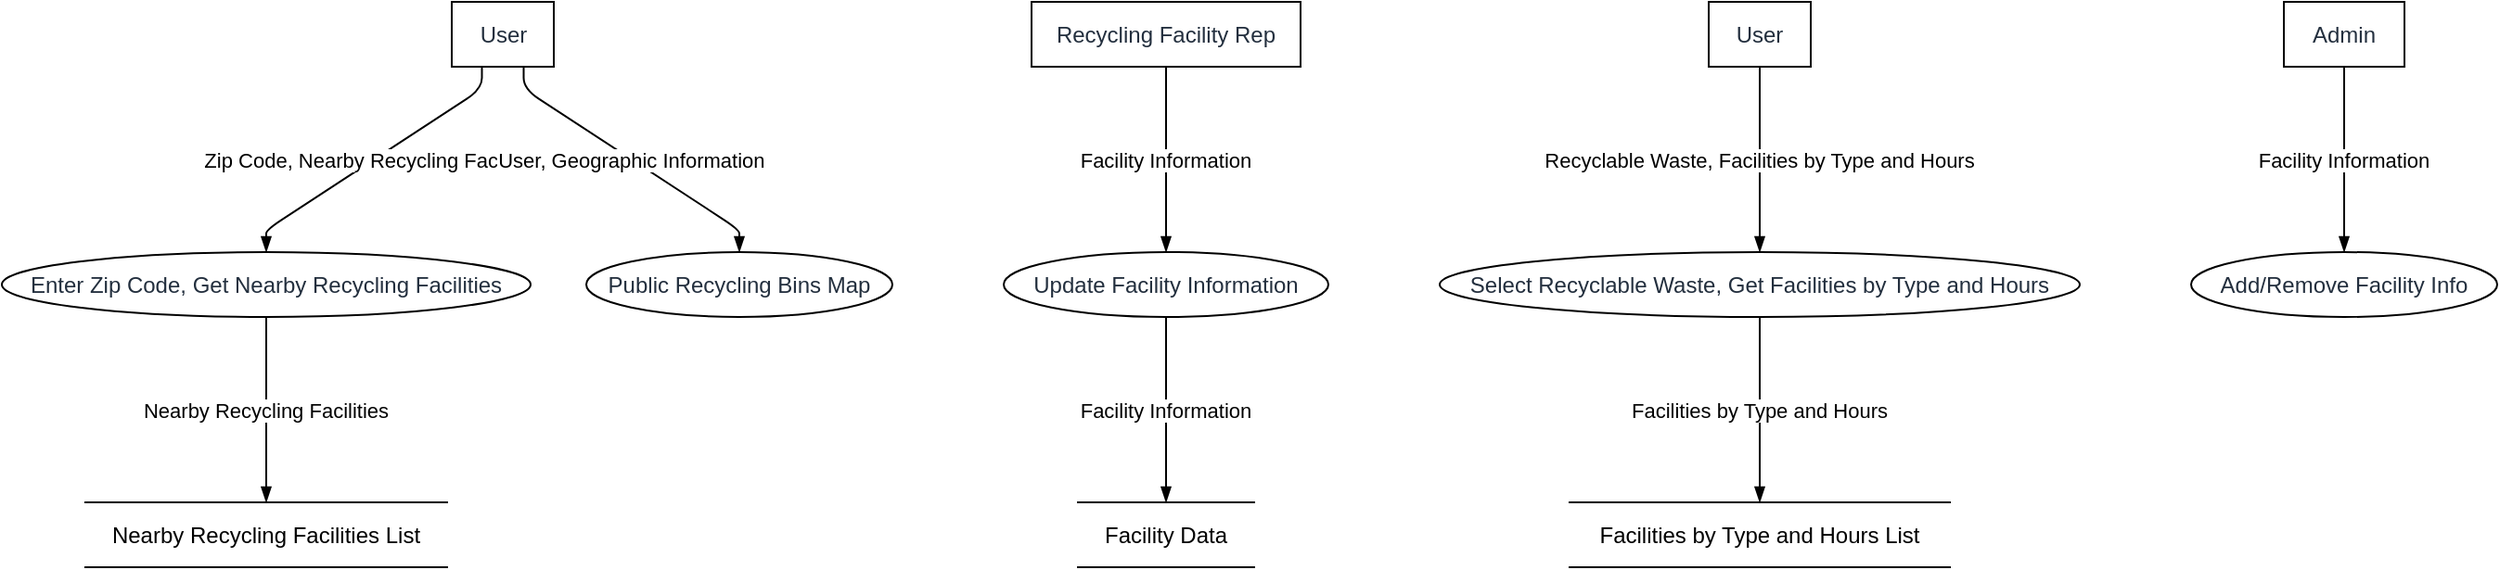 <mxfile version="23.0.2" type="device">
  <diagram name="Page-1" id="x3RMCLNplX3DUh9qC6AW">
    <mxGraphModel dx="794" dy="511" grid="1" gridSize="10" guides="1" tooltips="1" connect="1" arrows="1" fold="1" page="1" pageScale="1" pageWidth="827" pageHeight="1169" math="0" shadow="0">
      <root>
        <mxCell id="0" />
        <mxCell id="1" parent="0" />
        <UserObject label="User" type="externalEntity" source="" flow="" placeholders="1" id="8AIsmqsJuwoH9zfi7G-Y-19">
          <mxCell style="shape=rectangle;whiteSpace=wrap;html=1;fillColor=#ffffff;strokeColor=#000000;align=center;verticalAlign=middle;fontColor=#232F3E;" parent="1" vertex="1">
            <mxGeometry x="242.5" width="55" height="35" as="geometry" />
          </mxCell>
        </UserObject>
        <UserObject label="Enter Zip Code, Get Nearby Recycling Facilities" type="process" source="1" flow="Zip Code, Nearby Recycling Facilities" placeholders="1" id="8AIsmqsJuwoH9zfi7G-Y-20">
          <mxCell style="shape=ellipse;perimeter=ellipsePerimeter;whiteSpace=wrap;html=1;fillColor=#ffffff;strokeColor=#000000;align=center;verticalAlign=middle;fontColor=#232F3E;" parent="1" vertex="1">
            <mxGeometry y="135" width="285" height="35" as="geometry" />
          </mxCell>
        </UserObject>
        <UserObject label="Nearby Recycling Facilities List" type="dataStore" source="2" flow="Nearby Recycling Facilities" placeholders="1" id="8AIsmqsJuwoH9zfi7G-Y-21">
          <mxCell style="html=1;dashed=0;whiteSpace=wrap;shape=partialRectangle;right=0;left=0;" parent="1" vertex="1">
            <mxGeometry x="45" y="270" width="195" height="35" as="geometry" />
          </mxCell>
        </UserObject>
        <UserObject label="Recycling Facility Rep" type="externalEntity" source="" flow="" placeholders="1" id="8AIsmqsJuwoH9zfi7G-Y-22">
          <mxCell style="shape=rectangle;whiteSpace=wrap;html=1;fillColor=#ffffff;strokeColor=#000000;align=center;verticalAlign=middle;fontColor=#232F3E;" parent="1" vertex="1">
            <mxGeometry x="555" width="145" height="35" as="geometry" />
          </mxCell>
        </UserObject>
        <UserObject label="Update Facility Information" type="process" source="4" flow="Facility Information" placeholders="1" id="8AIsmqsJuwoH9zfi7G-Y-23">
          <mxCell style="shape=ellipse;perimeter=ellipsePerimeter;whiteSpace=wrap;html=1;fillColor=#ffffff;strokeColor=#000000;align=center;verticalAlign=middle;fontColor=#232F3E;" parent="1" vertex="1">
            <mxGeometry x="540" y="135" width="175" height="35" as="geometry" />
          </mxCell>
        </UserObject>
        <UserObject label="Facility Data" type="dataStore" source="5" flow="Facility Information" placeholders="1" id="8AIsmqsJuwoH9zfi7G-Y-24">
          <mxCell style="html=1;dashed=0;whiteSpace=wrap;shape=partialRectangle;right=0;left=0;" parent="1" vertex="1">
            <mxGeometry x="580" y="270" width="95" height="35" as="geometry" />
          </mxCell>
        </UserObject>
        <UserObject label="User" type="externalEntity" source="" flow="" placeholders="1" id="8AIsmqsJuwoH9zfi7G-Y-25">
          <mxCell style="shape=rectangle;whiteSpace=wrap;html=1;fillColor=#ffffff;strokeColor=#000000;align=center;verticalAlign=middle;fontColor=#232F3E;" parent="1" vertex="1">
            <mxGeometry x="920" width="55" height="35" as="geometry" />
          </mxCell>
        </UserObject>
        <UserObject label="Select Recyclable Waste, Get Facilities by Type and Hours" type="process" source="7" flow="Recyclable Waste, Facilities by Type and Hours" placeholders="1" id="8AIsmqsJuwoH9zfi7G-Y-26">
          <mxCell style="shape=ellipse;perimeter=ellipsePerimeter;whiteSpace=wrap;html=1;fillColor=#ffffff;strokeColor=#000000;align=center;verticalAlign=middle;fontColor=#232F3E;" parent="1" vertex="1">
            <mxGeometry x="775" y="135" width="345" height="35" as="geometry" />
          </mxCell>
        </UserObject>
        <UserObject label="Facilities by Type and Hours List" type="dataStore" source="8" flow="Facilities by Type and Hours" placeholders="1" id="8AIsmqsJuwoH9zfi7G-Y-27">
          <mxCell style="html=1;dashed=0;whiteSpace=wrap;shape=partialRectangle;right=0;left=0;" parent="1" vertex="1">
            <mxGeometry x="845" y="270" width="205" height="35" as="geometry" />
          </mxCell>
        </UserObject>
        <UserObject label="Admin" type="externalEntity" source="" flow="" placeholders="1" id="8AIsmqsJuwoH9zfi7G-Y-28">
          <mxCell style="shape=rectangle;whiteSpace=wrap;html=1;fillColor=#ffffff;strokeColor=#000000;align=center;verticalAlign=middle;fontColor=#232F3E;" parent="1" vertex="1">
            <mxGeometry x="1230" width="65" height="35" as="geometry" />
          </mxCell>
        </UserObject>
        <UserObject label="Add/Remove Facility Info" type="process" source="10" flow="Facility Information" placeholders="1" id="8AIsmqsJuwoH9zfi7G-Y-29">
          <mxCell style="shape=ellipse;perimeter=ellipsePerimeter;whiteSpace=wrap;html=1;fillColor=#ffffff;strokeColor=#000000;align=center;verticalAlign=middle;fontColor=#232F3E;" parent="1" vertex="1">
            <mxGeometry x="1180" y="135" width="165" height="35" as="geometry" />
          </mxCell>
        </UserObject>
        <UserObject label="Public Recycling Bins Map" type="process" source="1" flow="User, Geographic Information" placeholders="1" id="8AIsmqsJuwoH9zfi7G-Y-30">
          <mxCell style="shape=ellipse;perimeter=ellipsePerimeter;whiteSpace=wrap;html=1;fillColor=#ffffff;strokeColor=#000000;align=center;verticalAlign=middle;fontColor=#232F3E;" parent="1" vertex="1">
            <mxGeometry x="315" y="135" width="165" height="35" as="geometry" />
          </mxCell>
        </UserObject>
        <mxCell id="8AIsmqsJuwoH9zfi7G-Y-31" value="Zip Code, Nearby Recycling Facilities" style="endArrow=blockThin;endFill=1;fontSize=11;orthogonal=1;noEdgeStyle=1;" parent="1" source="8AIsmqsJuwoH9zfi7G-Y-19" target="8AIsmqsJuwoH9zfi7G-Y-20" edge="1">
          <mxGeometry relative="1" as="geometry">
            <Array as="points">
              <mxPoint x="258.75" y="47" />
              <mxPoint x="142.5" y="123" />
            </Array>
          </mxGeometry>
        </mxCell>
        <mxCell id="8AIsmqsJuwoH9zfi7G-Y-32" value="Nearby Recycling Facilities" style="endArrow=blockThin;endFill=1;fontSize=11;orthogonal=1;noEdgeStyle=1;" parent="1" source="8AIsmqsJuwoH9zfi7G-Y-20" target="8AIsmqsJuwoH9zfi7G-Y-21" edge="1">
          <mxGeometry relative="1" as="geometry">
            <Array as="points">
              <mxPoint x="142.5" y="182" />
              <mxPoint x="142.5" y="258" />
            </Array>
          </mxGeometry>
        </mxCell>
        <mxCell id="8AIsmqsJuwoH9zfi7G-Y-33" value="Facility Information" style="endArrow=blockThin;endFill=1;fontSize=11;orthogonal=1;noEdgeStyle=1;" parent="1" source="8AIsmqsJuwoH9zfi7G-Y-22" target="8AIsmqsJuwoH9zfi7G-Y-23" edge="1">
          <mxGeometry relative="1" as="geometry">
            <Array as="points">
              <mxPoint x="627.5" y="47" />
              <mxPoint x="627.5" y="123" />
            </Array>
          </mxGeometry>
        </mxCell>
        <mxCell id="8AIsmqsJuwoH9zfi7G-Y-34" value="Facility Information" style="endArrow=blockThin;endFill=1;fontSize=11;orthogonal=1;noEdgeStyle=1;" parent="1" source="8AIsmqsJuwoH9zfi7G-Y-23" target="8AIsmqsJuwoH9zfi7G-Y-24" edge="1">
          <mxGeometry relative="1" as="geometry">
            <Array as="points">
              <mxPoint x="627.5" y="182" />
              <mxPoint x="627.5" y="258" />
            </Array>
          </mxGeometry>
        </mxCell>
        <mxCell id="8AIsmqsJuwoH9zfi7G-Y-35" value="Recyclable Waste, Facilities by Type and Hours" style="endArrow=blockThin;endFill=1;fontSize=11;orthogonal=1;noEdgeStyle=1;" parent="1" source="8AIsmqsJuwoH9zfi7G-Y-25" target="8AIsmqsJuwoH9zfi7G-Y-26" edge="1">
          <mxGeometry relative="1" as="geometry">
            <Array as="points">
              <mxPoint x="947.5" y="47" />
              <mxPoint x="947.5" y="123" />
            </Array>
          </mxGeometry>
        </mxCell>
        <mxCell id="8AIsmqsJuwoH9zfi7G-Y-36" value="Facilities by Type and Hours" style="endArrow=blockThin;endFill=1;fontSize=11;orthogonal=1;noEdgeStyle=1;" parent="1" source="8AIsmqsJuwoH9zfi7G-Y-26" target="8AIsmqsJuwoH9zfi7G-Y-27" edge="1">
          <mxGeometry relative="1" as="geometry">
            <Array as="points">
              <mxPoint x="947.5" y="182" />
              <mxPoint x="947.5" y="258" />
            </Array>
          </mxGeometry>
        </mxCell>
        <mxCell id="8AIsmqsJuwoH9zfi7G-Y-37" value="Facility Information" style="endArrow=blockThin;endFill=1;fontSize=11;orthogonal=1;noEdgeStyle=1;" parent="1" source="8AIsmqsJuwoH9zfi7G-Y-28" target="8AIsmqsJuwoH9zfi7G-Y-29" edge="1">
          <mxGeometry relative="1" as="geometry">
            <Array as="points">
              <mxPoint x="1262.5" y="47" />
              <mxPoint x="1262.5" y="123" />
            </Array>
          </mxGeometry>
        </mxCell>
        <mxCell id="8AIsmqsJuwoH9zfi7G-Y-38" value="User, Geographic Information" style="endArrow=blockThin;endFill=1;fontSize=11;orthogonal=1;noEdgeStyle=1;" parent="1" source="8AIsmqsJuwoH9zfi7G-Y-19" target="8AIsmqsJuwoH9zfi7G-Y-30" edge="1">
          <mxGeometry relative="1" as="geometry">
            <Array as="points">
              <mxPoint x="281.25" y="47" />
              <mxPoint x="397.5" y="123" />
            </Array>
          </mxGeometry>
        </mxCell>
      </root>
    </mxGraphModel>
  </diagram>
</mxfile>
